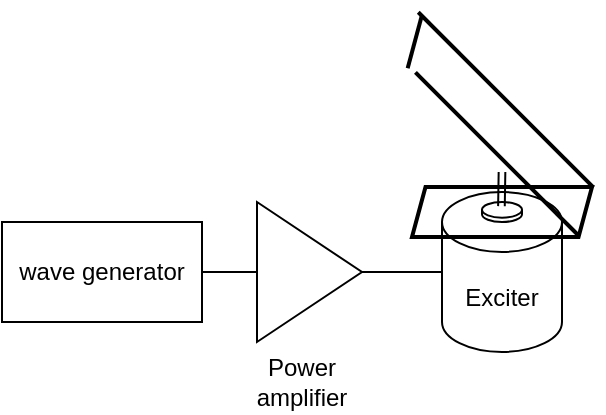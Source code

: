 <mxfile version="21.3.2" type="github">
  <diagram name="Page-1" id="-eMpOVEWGyke3WGTZZot">
    <mxGraphModel dx="618" dy="354" grid="1" gridSize="10" guides="1" tooltips="1" connect="1" arrows="1" fold="1" page="1" pageScale="1" pageWidth="827" pageHeight="1169" math="0" shadow="0">
      <root>
        <mxCell id="0" />
        <mxCell id="1" parent="0" />
        <mxCell id="syNTxDQ9dA7czl0h41md-5" style="edgeStyle=orthogonalEdgeStyle;rounded=0;orthogonalLoop=1;jettySize=auto;html=1;exitX=1;exitY=0.5;exitDx=0;exitDy=0;entryX=0;entryY=0.5;entryDx=0;entryDy=0;endArrow=none;endFill=0;" edge="1" parent="1" source="syNTxDQ9dA7czl0h41md-1" target="syNTxDQ9dA7czl0h41md-2">
          <mxGeometry relative="1" as="geometry" />
        </mxCell>
        <mxCell id="syNTxDQ9dA7czl0h41md-1" value="wave generator" style="rounded=0;whiteSpace=wrap;html=1;" vertex="1" parent="1">
          <mxGeometry x="220" y="435" width="100" height="50" as="geometry" />
        </mxCell>
        <mxCell id="syNTxDQ9dA7czl0h41md-6" style="edgeStyle=orthogonalEdgeStyle;rounded=0;orthogonalLoop=1;jettySize=auto;html=1;exitX=1;exitY=0.5;exitDx=0;exitDy=0;endArrow=none;endFill=0;" edge="1" parent="1" source="syNTxDQ9dA7czl0h41md-2">
          <mxGeometry relative="1" as="geometry">
            <mxPoint x="470.0" y="460" as="targetPoint" />
          </mxGeometry>
        </mxCell>
        <mxCell id="syNTxDQ9dA7czl0h41md-2" value="" style="triangle;whiteSpace=wrap;html=1;" vertex="1" parent="1">
          <mxGeometry x="347.5" y="425" width="52.5" height="70" as="geometry" />
        </mxCell>
        <mxCell id="syNTxDQ9dA7czl0h41md-3" value="Exciter" style="shape=cylinder3;whiteSpace=wrap;html=1;boundedLbl=1;backgroundOutline=1;size=15;" vertex="1" parent="1">
          <mxGeometry x="440" y="420" width="60" height="80" as="geometry" />
        </mxCell>
        <mxCell id="syNTxDQ9dA7czl0h41md-4" value="Power amplifier" style="text;strokeColor=none;align=center;fillColor=none;html=1;verticalAlign=middle;whiteSpace=wrap;rounded=0;" vertex="1" parent="1">
          <mxGeometry x="340" y="500" width="60" height="30" as="geometry" />
        </mxCell>
        <mxCell id="syNTxDQ9dA7czl0h41md-7" value="" style="shape=cylinder3;whiteSpace=wrap;html=1;boundedLbl=1;backgroundOutline=1;size=3.915;" vertex="1" parent="1">
          <mxGeometry x="460" y="425" width="20" height="10" as="geometry" />
        </mxCell>
        <mxCell id="syNTxDQ9dA7czl0h41md-10" value="" style="endArrow=none;html=1;rounded=0;shape=link;width=3.333;exitX=0.486;exitY=0.209;exitDx=0;exitDy=0;exitPerimeter=0;" edge="1" parent="1" source="syNTxDQ9dA7czl0h41md-7">
          <mxGeometry width="50" height="50" relative="1" as="geometry">
            <mxPoint x="420" y="420" as="sourcePoint" />
            <mxPoint x="470" y="410" as="targetPoint" />
          </mxGeometry>
        </mxCell>
        <mxCell id="syNTxDQ9dA7czl0h41md-12" value="" style="shape=parallelogram;html=1;strokeWidth=2;perimeter=parallelogramPerimeter;whiteSpace=wrap;rounded=1;arcSize=0;size=0.075;fillColor=none;" vertex="1" parent="1">
          <mxGeometry x="425" y="417.5" width="90" height="25" as="geometry" />
        </mxCell>
        <mxCell id="syNTxDQ9dA7czl0h41md-14" value="" style="line;strokeWidth=2;html=1;rotation=45;" vertex="1" parent="1">
          <mxGeometry x="410" y="368.42" width="123.83" height="11" as="geometry" />
        </mxCell>
        <mxCell id="syNTxDQ9dA7czl0h41md-16" value="" style="line;strokeWidth=2;html=1;rotation=45;" vertex="1" parent="1">
          <mxGeometry x="409.75" y="396.18" width="115.86" height="10" as="geometry" />
        </mxCell>
        <mxCell id="syNTxDQ9dA7czl0h41md-18" value="" style="line;strokeWidth=2;html=1;rotation=-75;" vertex="1" parent="1">
          <mxGeometry x="412.72" y="340" width="27.28" height="10" as="geometry" />
        </mxCell>
      </root>
    </mxGraphModel>
  </diagram>
</mxfile>
